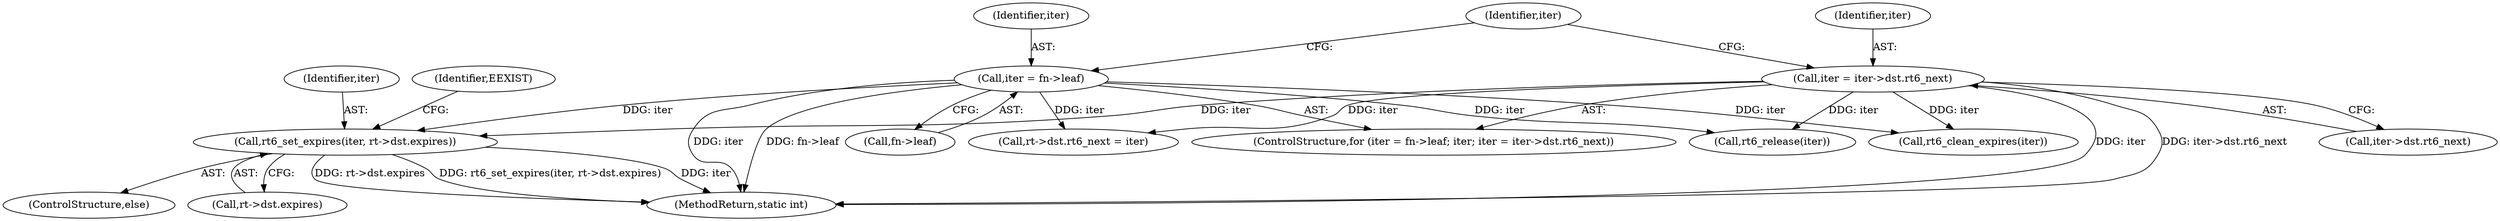 digraph "0_linux_307f2fb95e9b96b3577916e73d92e104f8f26494@pointer" {
"1000262" [label="(Call,rt6_set_expires(iter, rt->dst.expires))"];
"1000158" [label="(Call,iter = fn->leaf)"];
"1000164" [label="(Call,iter = iter->dst.rt6_next)"];
"1000159" [label="(Identifier,iter)"];
"1000163" [label="(Identifier,iter)"];
"1000160" [label="(Call,fn->leaf)"];
"1000166" [label="(Call,iter->dst.rt6_next)"];
"1000261" [label="(ControlStructure,else)"];
"1000165" [label="(Identifier,iter)"];
"1000164" [label="(Call,iter = iter->dst.rt6_next)"];
"1000157" [label="(ControlStructure,for (iter = fn->leaf; iter; iter = iter->dst.rt6_next))"];
"1000401" [label="(Call,rt->dst.rt6_next = iter)"];
"1000502" [label="(Call,rt6_release(iter))"];
"1000158" [label="(Call,iter = fn->leaf)"];
"1000271" [label="(Identifier,EEXIST)"];
"1000262" [label="(Call,rt6_set_expires(iter, rt->dst.expires))"];
"1000264" [label="(Call,rt->dst.expires)"];
"1000259" [label="(Call,rt6_clean_expires(iter))"];
"1000529" [label="(MethodReturn,static int)"];
"1000263" [label="(Identifier,iter)"];
"1000262" -> "1000261"  [label="AST: "];
"1000262" -> "1000264"  [label="CFG: "];
"1000263" -> "1000262"  [label="AST: "];
"1000264" -> "1000262"  [label="AST: "];
"1000271" -> "1000262"  [label="CFG: "];
"1000262" -> "1000529"  [label="DDG: iter"];
"1000262" -> "1000529"  [label="DDG: rt->dst.expires"];
"1000262" -> "1000529"  [label="DDG: rt6_set_expires(iter, rt->dst.expires)"];
"1000158" -> "1000262"  [label="DDG: iter"];
"1000164" -> "1000262"  [label="DDG: iter"];
"1000158" -> "1000157"  [label="AST: "];
"1000158" -> "1000160"  [label="CFG: "];
"1000159" -> "1000158"  [label="AST: "];
"1000160" -> "1000158"  [label="AST: "];
"1000163" -> "1000158"  [label="CFG: "];
"1000158" -> "1000529"  [label="DDG: iter"];
"1000158" -> "1000529"  [label="DDG: fn->leaf"];
"1000158" -> "1000259"  [label="DDG: iter"];
"1000158" -> "1000401"  [label="DDG: iter"];
"1000158" -> "1000502"  [label="DDG: iter"];
"1000164" -> "1000157"  [label="AST: "];
"1000164" -> "1000166"  [label="CFG: "];
"1000165" -> "1000164"  [label="AST: "];
"1000166" -> "1000164"  [label="AST: "];
"1000163" -> "1000164"  [label="CFG: "];
"1000164" -> "1000529"  [label="DDG: iter->dst.rt6_next"];
"1000164" -> "1000529"  [label="DDG: iter"];
"1000164" -> "1000259"  [label="DDG: iter"];
"1000164" -> "1000401"  [label="DDG: iter"];
"1000164" -> "1000502"  [label="DDG: iter"];
}
